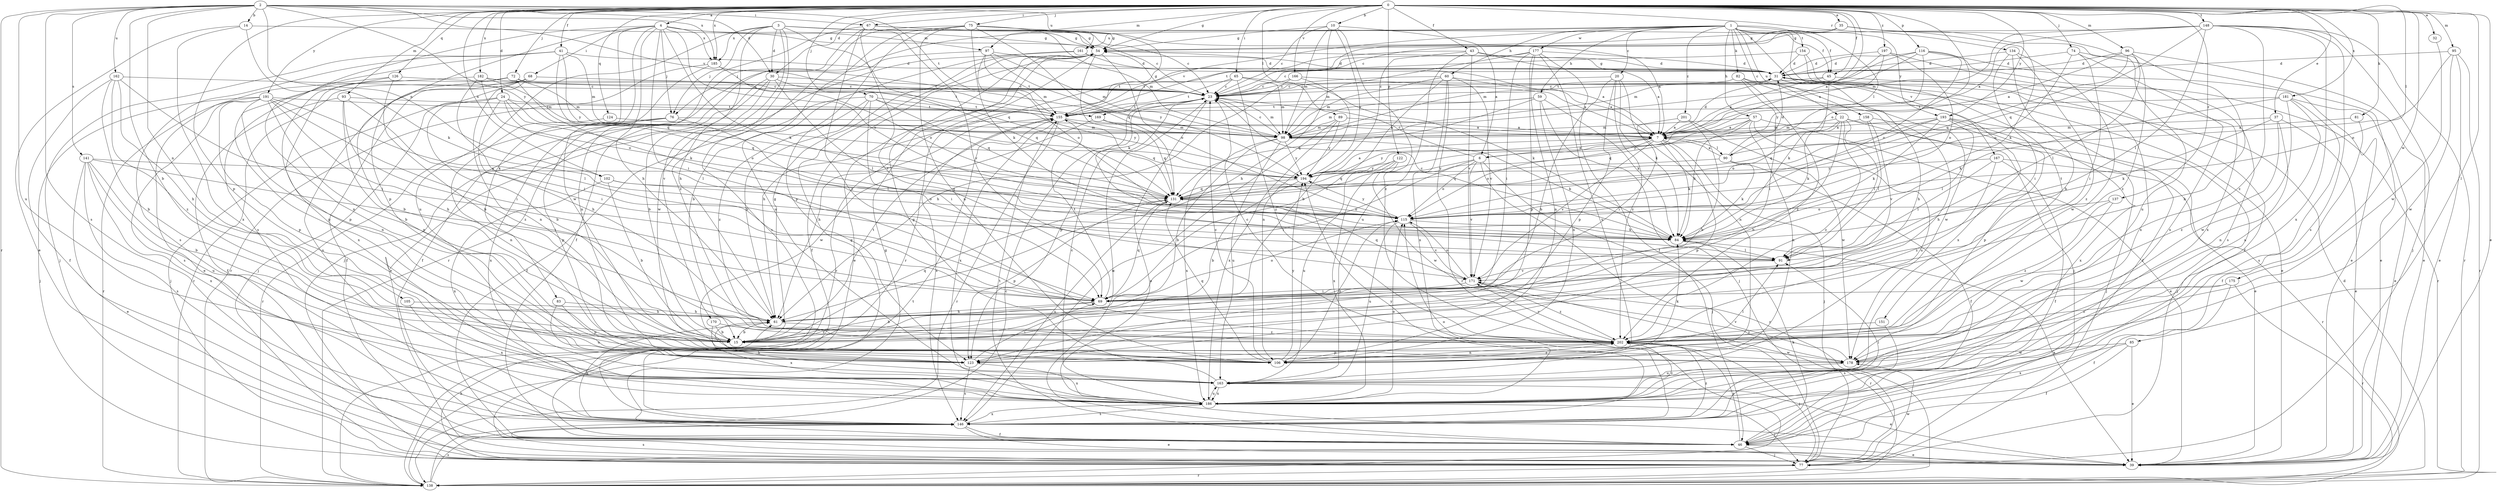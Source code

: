 strict digraph  {
0;
1;
2;
3;
4;
6;
7;
10;
14;
15;
20;
22;
23;
24;
30;
31;
32;
35;
37;
39;
41;
43;
45;
46;
54;
57;
59;
60;
61;
65;
67;
68;
69;
70;
72;
74;
75;
76;
77;
81;
82;
83;
84;
85;
89;
90;
91;
93;
95;
96;
97;
98;
102;
105;
106;
115;
116;
122;
123;
124;
126;
131;
134;
137;
138;
141;
146;
148;
151;
154;
155;
158;
161;
162;
163;
166;
167;
169;
170;
171;
175;
177;
178;
181;
182;
185;
186;
191;
193;
194;
197;
201;
202;
0 -> 4  [label=a];
0 -> 6  [label=a];
0 -> 10  [label=b];
0 -> 24  [label=d];
0 -> 30  [label=d];
0 -> 32  [label=e];
0 -> 35  [label=e];
0 -> 37  [label=e];
0 -> 39  [label=e];
0 -> 41  [label=f];
0 -> 43  [label=f];
0 -> 45  [label=f];
0 -> 54  [label=g];
0 -> 65  [label=i];
0 -> 67  [label=i];
0 -> 70  [label=j];
0 -> 72  [label=j];
0 -> 74  [label=j];
0 -> 75  [label=j];
0 -> 81  [label=k];
0 -> 85  [label=l];
0 -> 89  [label=l];
0 -> 90  [label=l];
0 -> 93  [label=m];
0 -> 95  [label=m];
0 -> 96  [label=m];
0 -> 97  [label=m];
0 -> 102  [label=n];
0 -> 115  [label=o];
0 -> 116  [label=p];
0 -> 122  [label=p];
0 -> 123  [label=p];
0 -> 124  [label=q];
0 -> 126  [label=q];
0 -> 134  [label=r];
0 -> 137  [label=r];
0 -> 148  [label=t];
0 -> 166  [label=v];
0 -> 175  [label=w];
0 -> 181  [label=x];
0 -> 182  [label=x];
0 -> 185  [label=x];
0 -> 191  [label=y];
0 -> 193  [label=y];
0 -> 197  [label=z];
1 -> 20  [label=c];
1 -> 22  [label=c];
1 -> 45  [label=f];
1 -> 57  [label=h];
1 -> 59  [label=h];
1 -> 60  [label=h];
1 -> 76  [label=j];
1 -> 82  [label=k];
1 -> 90  [label=l];
1 -> 151  [label=t];
1 -> 154  [label=t];
1 -> 158  [label=u];
1 -> 161  [label=u];
1 -> 167  [label=v];
1 -> 169  [label=v];
1 -> 177  [label=w];
1 -> 193  [label=y];
1 -> 201  [label=z];
2 -> 14  [label=b];
2 -> 15  [label=b];
2 -> 30  [label=d];
2 -> 67  [label=i];
2 -> 102  [label=n];
2 -> 105  [label=n];
2 -> 138  [label=r];
2 -> 141  [label=s];
2 -> 146  [label=s];
2 -> 155  [label=t];
2 -> 161  [label=u];
2 -> 162  [label=u];
2 -> 163  [label=u];
2 -> 169  [label=v];
2 -> 185  [label=x];
2 -> 194  [label=y];
3 -> 23  [label=c];
3 -> 30  [label=d];
3 -> 45  [label=f];
3 -> 54  [label=g];
3 -> 61  [label=h];
3 -> 76  [label=j];
3 -> 131  [label=q];
3 -> 163  [label=u];
3 -> 170  [label=v];
3 -> 185  [label=x];
3 -> 202  [label=z];
4 -> 54  [label=g];
4 -> 61  [label=h];
4 -> 68  [label=i];
4 -> 69  [label=i];
4 -> 76  [label=j];
4 -> 83  [label=k];
4 -> 84  [label=k];
4 -> 97  [label=m];
4 -> 115  [label=o];
4 -> 123  [label=p];
4 -> 146  [label=s];
4 -> 178  [label=w];
4 -> 185  [label=x];
6 -> 23  [label=c];
6 -> 69  [label=i];
6 -> 77  [label=j];
6 -> 115  [label=o];
6 -> 138  [label=r];
6 -> 171  [label=v];
6 -> 194  [label=y];
7 -> 6  [label=a];
7 -> 31  [label=d];
7 -> 77  [label=j];
7 -> 84  [label=k];
7 -> 90  [label=l];
7 -> 115  [label=o];
7 -> 123  [label=p];
7 -> 171  [label=v];
7 -> 194  [label=y];
10 -> 6  [label=a];
10 -> 23  [label=c];
10 -> 54  [label=g];
10 -> 61  [label=h];
10 -> 98  [label=m];
10 -> 194  [label=y];
10 -> 202  [label=z];
14 -> 39  [label=e];
14 -> 54  [label=g];
14 -> 84  [label=k];
14 -> 186  [label=x];
15 -> 54  [label=g];
15 -> 131  [label=q];
15 -> 155  [label=t];
20 -> 15  [label=b];
20 -> 23  [label=c];
20 -> 84  [label=k];
20 -> 106  [label=n];
20 -> 123  [label=p];
20 -> 202  [label=z];
22 -> 15  [label=b];
22 -> 39  [label=e];
22 -> 77  [label=j];
22 -> 84  [label=k];
22 -> 91  [label=l];
22 -> 98  [label=m];
22 -> 194  [label=y];
22 -> 202  [label=z];
23 -> 39  [label=e];
23 -> 54  [label=g];
23 -> 98  [label=m];
23 -> 123  [label=p];
23 -> 155  [label=t];
24 -> 15  [label=b];
24 -> 61  [label=h];
24 -> 77  [label=j];
24 -> 91  [label=l];
24 -> 115  [label=o];
24 -> 131  [label=q];
24 -> 155  [label=t];
30 -> 15  [label=b];
30 -> 23  [label=c];
30 -> 39  [label=e];
30 -> 46  [label=f];
30 -> 91  [label=l];
30 -> 131  [label=q];
31 -> 23  [label=c];
31 -> 39  [label=e];
31 -> 46  [label=f];
31 -> 54  [label=g];
31 -> 61  [label=h];
31 -> 186  [label=x];
32 -> 178  [label=w];
35 -> 23  [label=c];
35 -> 54  [label=g];
35 -> 84  [label=k];
35 -> 155  [label=t];
35 -> 163  [label=u];
35 -> 202  [label=z];
37 -> 39  [label=e];
37 -> 84  [label=k];
37 -> 98  [label=m];
37 -> 106  [label=n];
37 -> 202  [label=z];
41 -> 31  [label=d];
41 -> 77  [label=j];
41 -> 98  [label=m];
41 -> 106  [label=n];
41 -> 131  [label=q];
41 -> 146  [label=s];
41 -> 194  [label=y];
43 -> 7  [label=a];
43 -> 15  [label=b];
43 -> 31  [label=d];
43 -> 155  [label=t];
43 -> 163  [label=u];
43 -> 171  [label=v];
45 -> 7  [label=a];
45 -> 23  [label=c];
45 -> 84  [label=k];
45 -> 138  [label=r];
46 -> 23  [label=c];
46 -> 39  [label=e];
46 -> 54  [label=g];
46 -> 77  [label=j];
46 -> 84  [label=k];
46 -> 155  [label=t];
46 -> 202  [label=z];
54 -> 31  [label=d];
54 -> 39  [label=e];
54 -> 46  [label=f];
54 -> 84  [label=k];
54 -> 115  [label=o];
54 -> 138  [label=r];
57 -> 7  [label=a];
57 -> 39  [label=e];
57 -> 84  [label=k];
57 -> 98  [label=m];
57 -> 106  [label=n];
57 -> 131  [label=q];
57 -> 163  [label=u];
59 -> 77  [label=j];
59 -> 84  [label=k];
59 -> 98  [label=m];
59 -> 106  [label=n];
59 -> 131  [label=q];
59 -> 155  [label=t];
60 -> 7  [label=a];
60 -> 23  [label=c];
60 -> 69  [label=i];
60 -> 98  [label=m];
60 -> 138  [label=r];
60 -> 171  [label=v];
60 -> 186  [label=x];
61 -> 15  [label=b];
61 -> 202  [label=z];
65 -> 23  [label=c];
65 -> 61  [label=h];
65 -> 84  [label=k];
65 -> 98  [label=m];
65 -> 155  [label=t];
65 -> 202  [label=z];
67 -> 7  [label=a];
67 -> 23  [label=c];
67 -> 46  [label=f];
67 -> 54  [label=g];
67 -> 69  [label=i];
67 -> 138  [label=r];
67 -> 171  [label=v];
67 -> 202  [label=z];
68 -> 23  [label=c];
68 -> 46  [label=f];
68 -> 77  [label=j];
68 -> 106  [label=n];
68 -> 138  [label=r];
68 -> 146  [label=s];
69 -> 15  [label=b];
69 -> 61  [label=h];
69 -> 115  [label=o];
69 -> 131  [label=q];
69 -> 155  [label=t];
70 -> 46  [label=f];
70 -> 61  [label=h];
70 -> 69  [label=i];
70 -> 131  [label=q];
70 -> 155  [label=t];
70 -> 194  [label=y];
70 -> 202  [label=z];
72 -> 15  [label=b];
72 -> 23  [label=c];
72 -> 84  [label=k];
72 -> 98  [label=m];
72 -> 123  [label=p];
74 -> 31  [label=d];
74 -> 39  [label=e];
74 -> 69  [label=i];
74 -> 115  [label=o];
74 -> 186  [label=x];
75 -> 54  [label=g];
75 -> 84  [label=k];
75 -> 98  [label=m];
75 -> 106  [label=n];
75 -> 123  [label=p];
75 -> 131  [label=q];
75 -> 138  [label=r];
75 -> 146  [label=s];
75 -> 163  [label=u];
76 -> 91  [label=l];
76 -> 98  [label=m];
76 -> 123  [label=p];
76 -> 138  [label=r];
76 -> 186  [label=x];
77 -> 61  [label=h];
77 -> 138  [label=r];
77 -> 146  [label=s];
77 -> 178  [label=w];
81 -> 7  [label=a];
81 -> 46  [label=f];
82 -> 23  [label=c];
82 -> 69  [label=i];
82 -> 77  [label=j];
82 -> 178  [label=w];
82 -> 202  [label=z];
83 -> 61  [label=h];
83 -> 123  [label=p];
83 -> 163  [label=u];
84 -> 23  [label=c];
84 -> 39  [label=e];
84 -> 91  [label=l];
85 -> 39  [label=e];
85 -> 46  [label=f];
85 -> 178  [label=w];
85 -> 186  [label=x];
89 -> 7  [label=a];
89 -> 98  [label=m];
89 -> 146  [label=s];
89 -> 186  [label=x];
89 -> 194  [label=y];
90 -> 7  [label=a];
90 -> 31  [label=d];
90 -> 46  [label=f];
90 -> 84  [label=k];
90 -> 131  [label=q];
91 -> 171  [label=v];
93 -> 46  [label=f];
93 -> 69  [label=i];
93 -> 106  [label=n];
93 -> 155  [label=t];
93 -> 202  [label=z];
95 -> 31  [label=d];
95 -> 39  [label=e];
95 -> 115  [label=o];
95 -> 138  [label=r];
95 -> 178  [label=w];
96 -> 7  [label=a];
96 -> 15  [label=b];
96 -> 31  [label=d];
96 -> 39  [label=e];
96 -> 91  [label=l];
96 -> 131  [label=q];
97 -> 31  [label=d];
97 -> 77  [label=j];
97 -> 98  [label=m];
97 -> 115  [label=o];
97 -> 155  [label=t];
97 -> 194  [label=y];
98 -> 15  [label=b];
98 -> 23  [label=c];
98 -> 84  [label=k];
98 -> 163  [label=u];
98 -> 186  [label=x];
98 -> 194  [label=y];
102 -> 15  [label=b];
102 -> 115  [label=o];
102 -> 131  [label=q];
102 -> 186  [label=x];
105 -> 61  [label=h];
105 -> 186  [label=x];
106 -> 23  [label=c];
106 -> 84  [label=k];
106 -> 115  [label=o];
106 -> 131  [label=q];
106 -> 194  [label=y];
106 -> 202  [label=z];
115 -> 84  [label=k];
115 -> 163  [label=u];
115 -> 171  [label=v];
115 -> 194  [label=y];
116 -> 31  [label=d];
116 -> 39  [label=e];
116 -> 98  [label=m];
116 -> 115  [label=o];
116 -> 146  [label=s];
116 -> 155  [label=t];
116 -> 194  [label=y];
122 -> 131  [label=q];
122 -> 163  [label=u];
122 -> 178  [label=w];
122 -> 186  [label=x];
122 -> 194  [label=y];
123 -> 69  [label=i];
123 -> 91  [label=l];
123 -> 146  [label=s];
123 -> 186  [label=x];
124 -> 98  [label=m];
124 -> 106  [label=n];
126 -> 15  [label=b];
126 -> 23  [label=c];
126 -> 39  [label=e];
126 -> 186  [label=x];
131 -> 115  [label=o];
131 -> 123  [label=p];
131 -> 146  [label=s];
134 -> 31  [label=d];
134 -> 61  [label=h];
134 -> 69  [label=i];
134 -> 178  [label=w];
134 -> 202  [label=z];
137 -> 115  [label=o];
137 -> 178  [label=w];
137 -> 202  [label=z];
138 -> 23  [label=c];
138 -> 31  [label=d];
138 -> 146  [label=s];
138 -> 155  [label=t];
141 -> 15  [label=b];
141 -> 39  [label=e];
141 -> 69  [label=i];
141 -> 146  [label=s];
141 -> 163  [label=u];
141 -> 186  [label=x];
141 -> 194  [label=y];
146 -> 39  [label=e];
146 -> 46  [label=f];
146 -> 54  [label=g];
146 -> 61  [label=h];
146 -> 91  [label=l];
146 -> 115  [label=o];
146 -> 186  [label=x];
146 -> 194  [label=y];
146 -> 202  [label=z];
148 -> 7  [label=a];
148 -> 54  [label=g];
148 -> 77  [label=j];
148 -> 91  [label=l];
148 -> 98  [label=m];
148 -> 131  [label=q];
148 -> 138  [label=r];
148 -> 146  [label=s];
148 -> 186  [label=x];
148 -> 202  [label=z];
151 -> 146  [label=s];
151 -> 202  [label=z];
154 -> 23  [label=c];
154 -> 31  [label=d];
154 -> 46  [label=f];
154 -> 186  [label=x];
155 -> 7  [label=a];
155 -> 61  [label=h];
155 -> 131  [label=q];
155 -> 138  [label=r];
155 -> 146  [label=s];
155 -> 186  [label=x];
158 -> 61  [label=h];
158 -> 91  [label=l];
158 -> 98  [label=m];
158 -> 171  [label=v];
161 -> 7  [label=a];
161 -> 15  [label=b];
161 -> 31  [label=d];
161 -> 178  [label=w];
162 -> 15  [label=b];
162 -> 23  [label=c];
162 -> 46  [label=f];
162 -> 61  [label=h];
162 -> 69  [label=i];
162 -> 202  [label=z];
163 -> 39  [label=e];
163 -> 54  [label=g];
163 -> 61  [label=h];
163 -> 186  [label=x];
166 -> 7  [label=a];
166 -> 23  [label=c];
166 -> 61  [label=h];
166 -> 106  [label=n];
167 -> 46  [label=f];
167 -> 91  [label=l];
167 -> 138  [label=r];
167 -> 194  [label=y];
167 -> 202  [label=z];
169 -> 7  [label=a];
169 -> 131  [label=q];
169 -> 178  [label=w];
170 -> 15  [label=b];
170 -> 186  [label=x];
170 -> 202  [label=z];
171 -> 69  [label=i];
171 -> 115  [label=o];
171 -> 131  [label=q];
171 -> 138  [label=r];
171 -> 202  [label=z];
175 -> 46  [label=f];
175 -> 69  [label=i];
175 -> 138  [label=r];
175 -> 202  [label=z];
177 -> 31  [label=d];
177 -> 46  [label=f];
177 -> 69  [label=i];
177 -> 98  [label=m];
177 -> 106  [label=n];
177 -> 123  [label=p];
177 -> 155  [label=t];
177 -> 163  [label=u];
178 -> 163  [label=u];
178 -> 171  [label=v];
181 -> 39  [label=e];
181 -> 84  [label=k];
181 -> 146  [label=s];
181 -> 155  [label=t];
181 -> 163  [label=u];
181 -> 178  [label=w];
182 -> 23  [label=c];
182 -> 69  [label=i];
182 -> 98  [label=m];
182 -> 115  [label=o];
182 -> 123  [label=p];
182 -> 155  [label=t];
185 -> 98  [label=m];
185 -> 106  [label=n];
185 -> 115  [label=o];
185 -> 138  [label=r];
186 -> 23  [label=c];
186 -> 77  [label=j];
186 -> 115  [label=o];
186 -> 146  [label=s];
186 -> 163  [label=u];
186 -> 202  [label=z];
191 -> 15  [label=b];
191 -> 61  [label=h];
191 -> 69  [label=i];
191 -> 77  [label=j];
191 -> 91  [label=l];
191 -> 106  [label=n];
191 -> 123  [label=p];
191 -> 138  [label=r];
191 -> 146  [label=s];
191 -> 155  [label=t];
193 -> 7  [label=a];
193 -> 77  [label=j];
193 -> 84  [label=k];
193 -> 91  [label=l];
193 -> 115  [label=o];
193 -> 123  [label=p];
193 -> 131  [label=q];
193 -> 186  [label=x];
194 -> 7  [label=a];
194 -> 15  [label=b];
194 -> 131  [label=q];
197 -> 7  [label=a];
197 -> 31  [label=d];
197 -> 98  [label=m];
197 -> 115  [label=o];
197 -> 186  [label=x];
201 -> 7  [label=a];
201 -> 15  [label=b];
201 -> 69  [label=i];
201 -> 178  [label=w];
202 -> 23  [label=c];
202 -> 77  [label=j];
202 -> 106  [label=n];
202 -> 123  [label=p];
202 -> 171  [label=v];
202 -> 178  [label=w];
}
